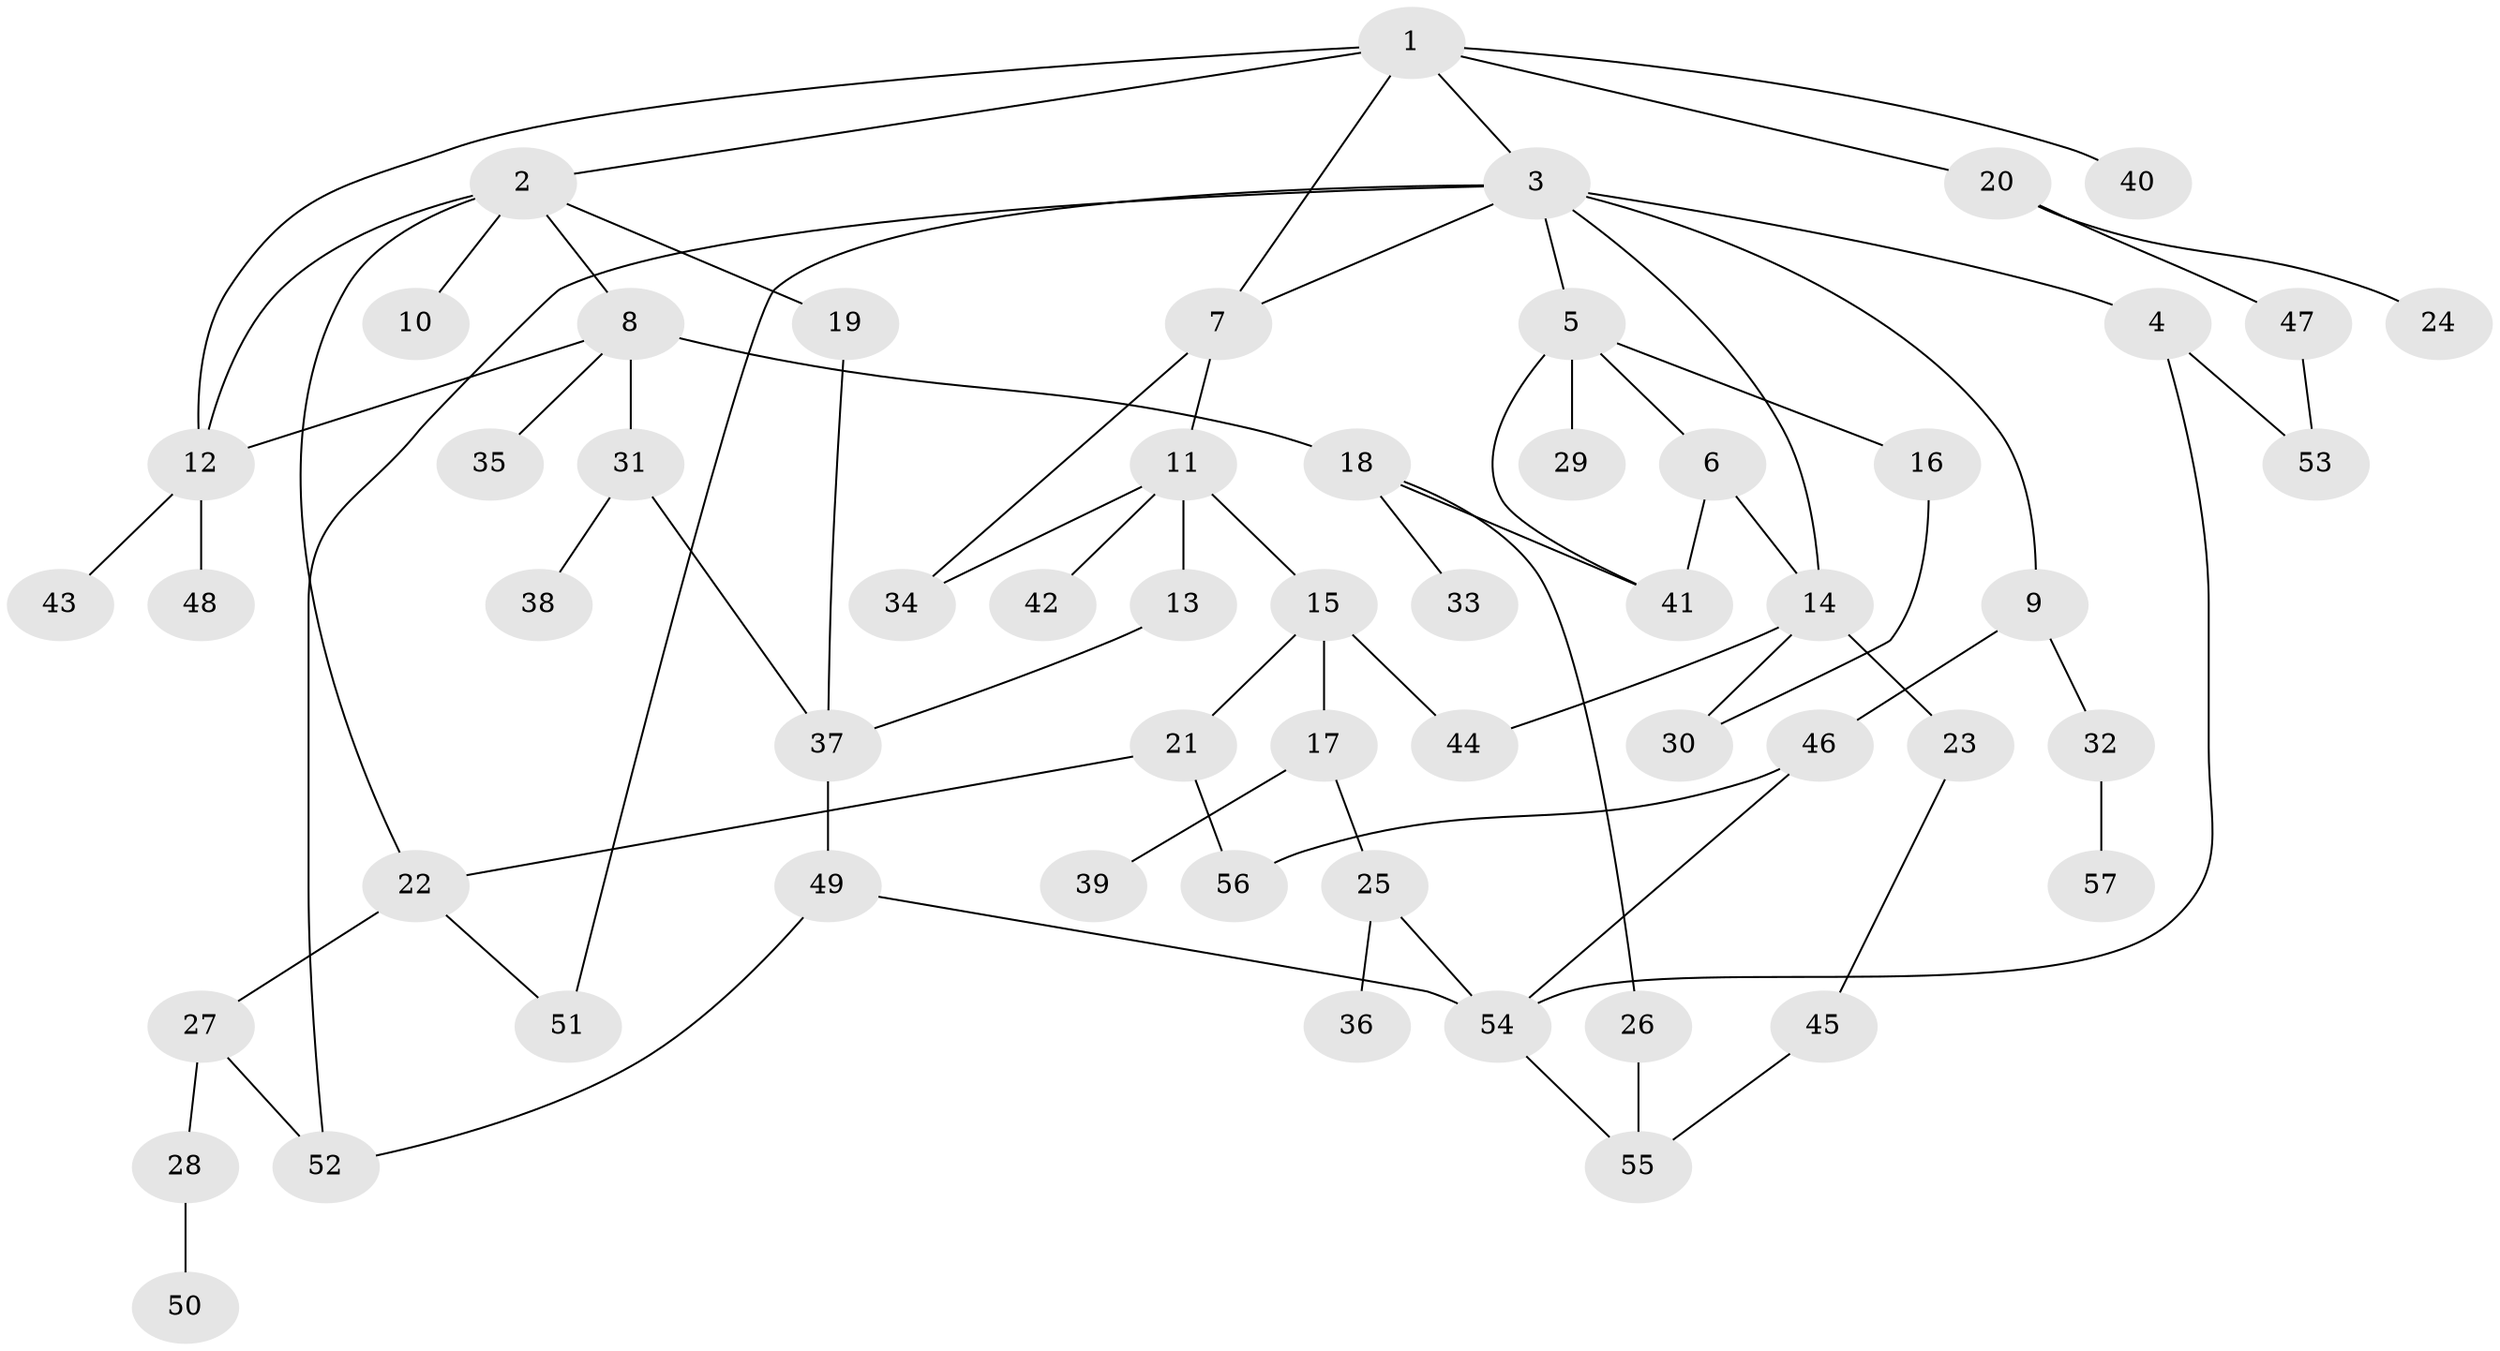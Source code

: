 // coarse degree distribution, {5: 0.13043478260869565, 9: 0.043478260869565216, 6: 0.08695652173913043, 3: 0.2608695652173913, 4: 0.17391304347826086, 2: 0.13043478260869565, 1: 0.17391304347826086}
// Generated by graph-tools (version 1.1) at 2025/49/03/04/25 22:49:06]
// undirected, 57 vertices, 78 edges
graph export_dot {
  node [color=gray90,style=filled];
  1;
  2;
  3;
  4;
  5;
  6;
  7;
  8;
  9;
  10;
  11;
  12;
  13;
  14;
  15;
  16;
  17;
  18;
  19;
  20;
  21;
  22;
  23;
  24;
  25;
  26;
  27;
  28;
  29;
  30;
  31;
  32;
  33;
  34;
  35;
  36;
  37;
  38;
  39;
  40;
  41;
  42;
  43;
  44;
  45;
  46;
  47;
  48;
  49;
  50;
  51;
  52;
  53;
  54;
  55;
  56;
  57;
  1 -- 2;
  1 -- 3;
  1 -- 7;
  1 -- 12;
  1 -- 20;
  1 -- 40;
  2 -- 8;
  2 -- 10;
  2 -- 19;
  2 -- 22;
  2 -- 12;
  3 -- 4;
  3 -- 5;
  3 -- 9;
  3 -- 14;
  3 -- 51;
  3 -- 52;
  3 -- 7;
  4 -- 54;
  4 -- 53;
  5 -- 6;
  5 -- 16;
  5 -- 29;
  5 -- 41;
  6 -- 41;
  6 -- 14;
  7 -- 11;
  7 -- 34;
  8 -- 18;
  8 -- 31;
  8 -- 35;
  8 -- 12;
  9 -- 32;
  9 -- 46;
  11 -- 13;
  11 -- 15;
  11 -- 34;
  11 -- 42;
  12 -- 43;
  12 -- 48;
  13 -- 37;
  14 -- 23;
  14 -- 30;
  14 -- 44;
  15 -- 17;
  15 -- 21;
  15 -- 44;
  16 -- 30;
  17 -- 25;
  17 -- 39;
  18 -- 26;
  18 -- 33;
  18 -- 41;
  19 -- 37;
  20 -- 24;
  20 -- 47;
  21 -- 22;
  21 -- 56;
  22 -- 27;
  22 -- 51;
  23 -- 45;
  25 -- 36;
  25 -- 54;
  26 -- 55;
  27 -- 28;
  27 -- 52;
  28 -- 50;
  31 -- 38;
  31 -- 37;
  32 -- 57;
  37 -- 49;
  45 -- 55;
  46 -- 56;
  46 -- 54;
  47 -- 53;
  49 -- 52;
  49 -- 54;
  54 -- 55;
}
